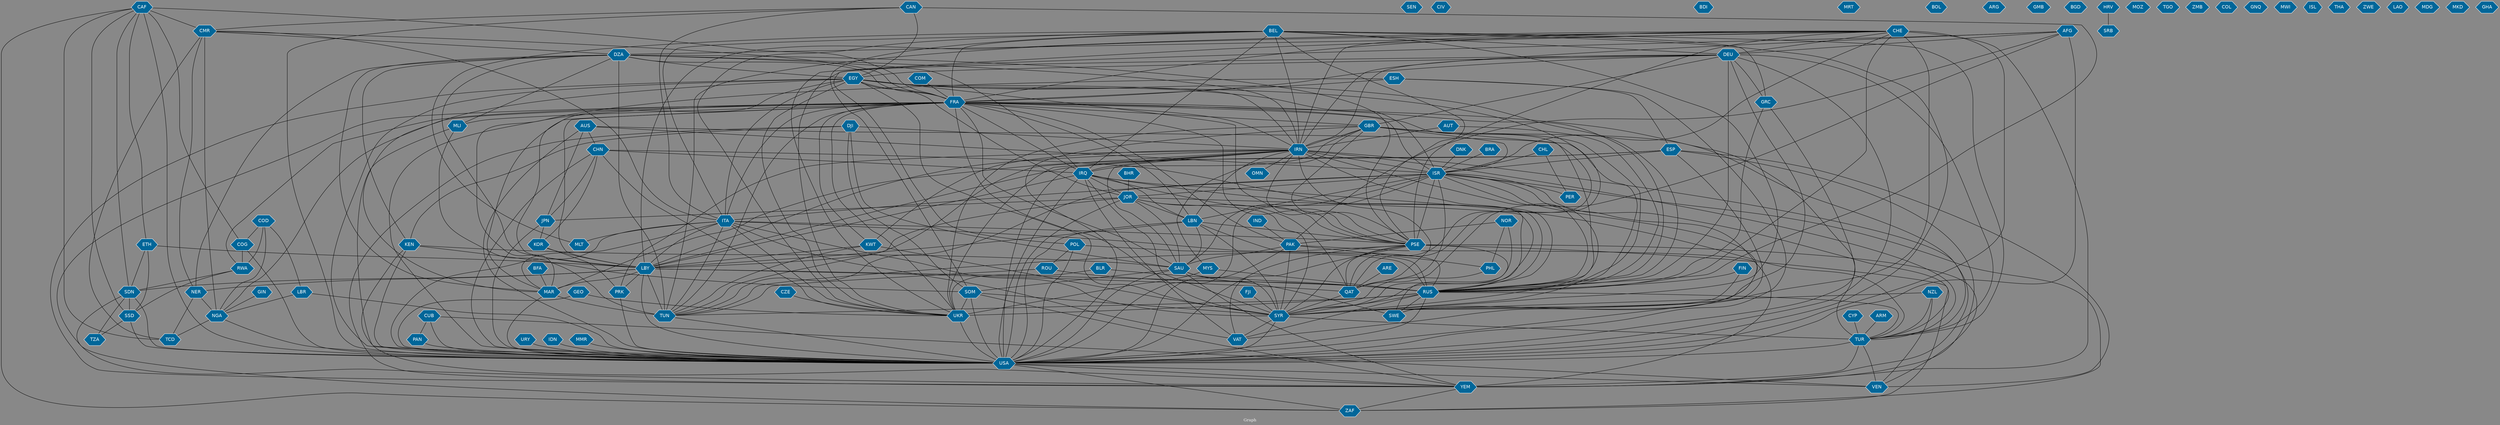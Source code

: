 // Countries together in item graph
graph {
	graph [bgcolor="#888888" fontcolor=white fontsize=12 label="Graph" outputorder=edgesfirst overlap=prism]
	node [color=white fillcolor="#006699" fontcolor=white fontname=Helvetica shape=hexagon style=filled]
	edge [arrowhead=open color=black fontcolor=white fontname=Courier fontsize=12]
		EGY [label=EGY]
		KEN [label=KEN]
		IRN [label=IRN]
		TUN [label=TUN]
		LBY [label=LBY]
		SYR [label=SYR]
		NER [label=NER]
		CHE [label=CHE]
		UKR [label=UKR]
		IRQ [label=IRQ]
		RUS [label=RUS]
		COG [label=COG]
		GBR [label=GBR]
		VAT [label=VAT]
		TUR [label=TUR]
		USA [label=USA]
		FRA [label=FRA]
		PSE [label=PSE]
		YEM [label=YEM]
		SOM [label=SOM]
		ISR [label=ISR]
		MAR [label=MAR]
		ESH [label=ESH]
		SAU [label=SAU]
		LBN [label=LBN]
		CAF [label=CAF]
		KOR [label=KOR]
		QAT [label=QAT]
		ESP [label=ESP]
		SSD [label=SSD]
		SDN [label=SDN]
		SWE [label=SWE]
		SEN [label=SEN]
		ITA [label=ITA]
		NGA [label=NGA]
		CMR [label=CMR]
		RWA [label=RWA]
		CIV [label=CIV]
		AFG [label=AFG]
		LBR [label=LBR]
		BDI [label=BDI]
		VEN [label=VEN]
		MRT [label=MRT]
		DEU [label=DEU]
		GRC [label=GRC]
		DNK [label=DNK]
		MLI [label=MLI]
		PAK [label=PAK]
		CHN [label=CHN]
		JPN [label=JPN]
		DZA [label=DZA]
		BOL [label=BOL]
		JOR [label=JOR]
		ARG [label=ARG]
		CYP [label=CYP]
		POL [label=POL]
		TCD [label=TCD]
		GIN [label=GIN]
		ARE [label=ARE]
		COM [label=COM]
		GMB [label=GMB]
		CUB [label=CUB]
		NZL [label=NZL]
		ZAF [label=ZAF]
		PRK [label=PRK]
		ETH [label=ETH]
		AUT [label=AUT]
		BFA [label=BFA]
		BEL [label=BEL]
		IND [label=IND]
		BGD [label=BGD]
		URY [label=URY]
		CAN [label=CAN]
		SRB [label=SRB]
		HRV [label=HRV]
		DJI [label=DJI]
		MOZ [label=MOZ]
		AUS [label=AUS]
		BRA [label=BRA]
		BLR [label=BLR]
		BHR [label=BHR]
		MYS [label=MYS]
		PER [label=PER]
		IDN [label=IDN]
		NOR [label=NOR]
		TZA [label=TZA]
		GEO [label=GEO]
		PHL [label=PHL]
		TGO [label=TGO]
		ZMB [label=ZMB]
		CZE [label=CZE]
		COL [label=COL]
		MMR [label=MMR]
		ROU [label=ROU]
		GNQ [label=GNQ]
		MWI [label=MWI]
		COD [label=COD]
		ISL [label=ISL]
		PAN [label=PAN]
		KWT [label=KWT]
		THA [label=THA]
		ZWE [label=ZWE]
		LAO [label=LAO]
		ARM [label=ARM]
		MLT [label=MLT]
		MDG [label=MDG]
		FJI [label=FJI]
		CHL [label=CHL]
		MKD [label=MKD]
		FIN [label=FIN]
		OMN [label=OMN]
		GHA [label=GHA]
			ETH -- LBY [weight=1]
			FRA -- IRN [weight=3]
			CAF -- FRA [weight=6]
			CHN -- IRQ [weight=1]
			CHE -- YEM [weight=5]
			ISR -- PER [weight=1]
			CHE -- USA [weight=2]
			AUS -- JPN [weight=1]
			IRN -- LBY [weight=1]
			ISR -- SAU [weight=1]
			LBY -- USA [weight=7]
			COG -- RWA [weight=3]
			BEL -- PSE [weight=2]
			FRA -- YEM [weight=1]
			USA -- YEM [weight=5]
			COM -- FRA [weight=1]
			AUS -- ISR [weight=1]
			ISR -- QAT [weight=1]
			KOR -- PRK [weight=1]
			ISR -- ITA [weight=3]
			NGA -- USA [weight=2]
			CAN -- ITA [weight=1]
			EGY -- PSE [weight=10]
			EGY -- YEM [weight=2]
			FRA -- LBY [weight=4]
			CHE -- PSE [weight=2]
			LBY -- NER [weight=3]
			DZA -- MAR [weight=1]
			FRA -- SAU [weight=1]
			BEL -- UKR [weight=1]
			DZA -- PSE [weight=2]
			LBY -- QAT [weight=1]
			LBN -- SYR [weight=10]
			CAF -- SDN [weight=1]
			IRN -- SYR [weight=8]
			PSE -- QAT [weight=1]
			KEN -- USA [weight=1]
			KEN -- SAU [weight=1]
			DZA -- EGY [weight=1]
			IRN -- RUS [weight=7]
			USA -- ZAF [weight=1]
			ARE -- QAT [weight=1]
			PAK -- PHL [weight=1]
			CZE -- UKR [weight=1]
			BEL -- SOM [weight=1]
			FRA -- SYR [weight=13]
			IRQ -- PSE [weight=1]
			SOM -- USA [weight=1]
			EGY -- IRN [weight=1]
			FRA -- RUS [weight=7]
			GBR -- RUS [weight=3]
			DNK -- ISR [weight=1]
			DEU -- GBR [weight=1]
			POL -- RUS [weight=3]
			GBR -- USA [weight=4]
			RUS -- TUN [weight=1]
			EGY -- SYR [weight=1]
			GRC -- USA [weight=1]
			DZA -- IRN [weight=3]
			SYR -- USA [weight=25]
			ISR -- JOR [weight=4]
			IRN -- PRK [weight=1]
			ITA -- LBY [weight=4]
			ISR -- SYR [weight=6]
			COG -- USA [weight=1]
			AFG -- POL [weight=1]
			IRQ -- USA [weight=22]
			FRA -- IRQ [weight=10]
			QAT -- SYR [weight=1]
			NOR -- PHL [weight=1]
			RUS -- VAT [weight=1]
			AUS -- RUS [weight=1]
			RWA -- SDN [weight=1]
			MLI -- TUN [weight=1]
			FRA -- NGA [weight=1]
			JOR -- USA [weight=3]
			ESH -- ESP [weight=2]
			JOR -- SAU [weight=1]
			FRA -- RWA [weight=2]
			CUB -- PAN [weight=2]
			CAN -- USA [weight=1]
			URY -- USA [weight=1]
			SAU -- SWE [weight=1]
			KWT -- TUN [weight=1]
			FRA -- MAR [weight=2]
			KWT -- SYR [weight=1]
			CAF -- ETH [weight=1]
			CAN -- RUS [weight=1]
			GIN -- NGA [weight=1]
			HRV -- SRB [weight=1]
			CAF -- USA [weight=1]
			ITA -- MLT [weight=1]
			ITA -- UKR [weight=3]
			TUR -- USA [weight=3]
			FRA -- MLI [weight=3]
			EGY -- MAR [weight=1]
			JOR -- RUS [weight=1]
			EGY -- FRA [weight=6]
			CAF -- SSD [weight=1]
			PSE -- VEN [weight=2]
			CHL -- PER [weight=1]
			BEL -- USA [weight=1]
			ITA -- MAR [weight=1]
			EGY -- QAT [weight=5]
			COD -- LBR [weight=1]
			AUS -- USA [weight=2]
			CAF -- ZAF [weight=1]
			EGY -- ISR [weight=5]
			ISR -- TUR [weight=2]
			SOM -- UKR [weight=1]
			POL -- ROU [weight=1]
			LBN -- RUS [weight=1]
			IRQ -- RUS [weight=1]
			NZL -- TUR [weight=1]
			BLR -- UKR [weight=9]
			DEU -- EGY [weight=1]
			CHN -- JPN [weight=8]
			IRQ -- SYR [weight=29]
			ISR -- USA [weight=8]
			DEU -- GRC [weight=2]
			LBN -- LBY [weight=8]
			KEN -- SOM [weight=3]
			MYS -- UKR [weight=1]
			DZA -- MLI [weight=9]
			POL -- USA [weight=4]
			GBR -- SYR [weight=2]
			CMR -- DZA [weight=1]
			USA -- VEN [weight=3]
			ISR -- PSE [weight=74]
			IND -- PAK [weight=1]
			EGY -- JOR [weight=1]
			CAF -- TCD [weight=6]
			LBY -- MAR [weight=1]
			AFG -- IRN [weight=1]
			BFA -- MAR [weight=1]
			SSD -- USA [weight=1]
			IRN -- TUR [weight=4]
			IRN -- SAU [weight=1]
			FRA -- LBN [weight=5]
			IRQ -- LBY [weight=1]
			NGA -- TCD [weight=5]
			MLI -- USA [weight=1]
			ESH -- FRA [weight=1]
			SDN -- USA [weight=1]
			ESP -- LBY [weight=4]
			NER -- NGA [weight=3]
			LBN -- USA [weight=1]
			IRN -- OMN [weight=1]
			JPN -- KOR [weight=1]
			FRA -- TUR [weight=2]
			EGY -- UKR [weight=1]
			DZA -- IRQ [weight=1]
			BEL -- SYR [weight=1]
			SAU -- SOM [weight=1]
			JOR -- LBY [weight=2]
			CHE -- UKR [weight=2]
			FRA -- QAT [weight=2]
			CUB -- USA [weight=12]
			ROU -- RUS [weight=1]
			FIN -- RUS [weight=1]
			PAN -- USA [weight=2]
			COD -- COG [weight=5]
			FRA -- UKR [weight=5]
			SYR -- TUR [weight=23]
			CMR -- NER [weight=2]
			CHE -- RUS [weight=2]
			EGY -- ITA [weight=1]
			SAU -- YEM [weight=5]
			CMR -- TCD [weight=2]
			LBY -- SDN [weight=1]
			MAR -- TUN [weight=3]
			CHE -- SYR [weight=17]
			ARM -- TUR [weight=1]
			ESH -- MAR [weight=14]
			IRN -- QAT [weight=1]
			IRN -- UKR [weight=1]
			BEL -- GRC [weight=2]
			LBR -- USA [weight=1]
			JOR -- SYR [weight=7]
			ETH -- SDN [weight=9]
			CAN -- CMR [weight=1]
			PRK -- USA [weight=1]
			SAU -- SYR [weight=1]
			PAK -- YEM [weight=2]
			DZA -- KEN [weight=1]
			AUT -- RUS [weight=1]
			IRN -- TUN [weight=1]
			IRN -- KWT [weight=1]
			KWT -- LBY [weight=1]
			CAF -- COG [weight=2]
			ISR -- VAT [weight=2]
			DZA -- FRA [weight=3]
			CHE -- LBY [weight=3]
			RUS -- TUR [weight=2]
			EGY -- USA [weight=5]
			TUR -- YEM [weight=2]
			ESP -- YEM [weight=1]
			KOR -- LBY [weight=2]
			BEL -- ITA [weight=1]
			CAF -- CMR [weight=1]
			ISR -- ZAF [weight=1]
			IRN -- PSE [weight=2]
			IRN -- YEM [weight=7]
			SOM -- SYR [weight=1]
			TUN -- USA [weight=5]
			ISR -- SWE [weight=1]
			SSD -- TZA [weight=1]
			FRA -- USA [weight=6]
			FRA -- KWT [weight=1]
			FRA -- GBR [weight=1]
			IRN -- IRQ [weight=9]
			DJI -- SOM [weight=1]
			SDN -- TZA [weight=1]
			ESP -- VEN [weight=1]
			CHE -- IRN [weight=9]
			IRQ -- JOR [weight=1]
			RUS -- UKR [weight=93]
			ITA -- USA [weight=1]
			PSE -- ZAF [weight=1]
			IRN -- USA [weight=24]
			FRA -- PSE [weight=14]
			JOR -- JPN [weight=1]
			DZA -- TUN [weight=7]
			ESP -- USA [weight=1]
			DJI -- YEM [weight=2]
			CHN -- KOR [weight=1]
			AFG -- QAT [weight=1]
			CHE -- DZA [weight=1]
			BEL -- MLT [weight=1]
			DEU -- UKR [weight=5]
			MAR -- USA [weight=3]
			BHR -- JOR [weight=1]
			PSE -- SYR [weight=2]
			TUR -- VEN [weight=1]
			DEU -- TUR [weight=1]
			BEL -- TUR [weight=1]
			RUS -- USA [weight=36]
			FRA -- ITA [weight=1]
			FRA -- ISR [weight=5]
			AUS -- CHN [weight=1]
			IRQ -- TUR [weight=7]
			IRQ -- VAT [weight=3]
			NER -- TCD [weight=2]
			CHE -- FRA [weight=2]
			LBY -- RUS [weight=1]
			PSE -- TUN [weight=1]
			GBR -- IRN [weight=1]
			SYR -- VAT [weight=3]
			CHE -- TUN [weight=1]
			DZA -- NER [weight=1]
			LBY -- TUN [weight=15]
			CYP -- TUR [weight=1]
			MYS -- RUS [weight=1]
			IRQ -- LBN [weight=1]
			AFG -- USA [weight=6]
			PSE -- VAT [weight=2]
			IRN -- ISR [weight=6]
			BEL -- FRA [weight=4]
			GBR -- PSE [weight=2]
			FIN -- SWE [weight=1]
			CHL -- ISR [weight=1]
			SDN -- SSD [weight=81]
			AUT -- IRN [weight=10]
			ISR -- TUN [weight=1]
			DEU -- SYR [weight=2]
			BEL -- DEU [weight=1]
			FJI -- SYR [weight=1]
			AFG -- DEU [weight=1]
			PSE -- SWE [weight=4]
			IDN -- USA [weight=1]
			JOR -- LBN [weight=1]
			DEU -- RUS [weight=7]
			JPN -- USA [weight=4]
			CHN -- USA [weight=9]
			DJI -- KEN [weight=1]
			DJI -- SAU [weight=1]
			RUS -- SYR [weight=13]
			BLR -- RUS [weight=2]
			NOR -- SYR [weight=1]
			GBR -- ISR [weight=2]
			ITA -- VAT [weight=1]
			CHE -- ISR [weight=1]
			YEM -- ZAF [weight=1]
			ISR -- LBN [weight=5]
			CHE -- DEU [weight=1]
			UKR -- USA [weight=13]
			PSE -- USA [weight=7]
			GEO -- USA [weight=1]
			GBR -- IRQ [weight=4]
			CMR -- NGA [weight=2]
			GRC -- RUS [weight=3]
			DEU -- FRA [weight=4]
			ITA -- RUS [weight=4]
			BRA -- ISR [weight=1]
			CAN -- EGY [weight=1]
			PAK -- USA [weight=2]
			CMR -- FRA [weight=1]
			ITA -- SYR [weight=3]
			LBY -- PRK [weight=2]
			NZL -- SYR [weight=1]
			PAK -- SYR [weight=1]
			COD -- NGA [weight=1]
			PHL -- SYR [weight=2]
			DZA -- LBY [weight=4]
			ETH -- SSD [weight=8]
			DEU -- IRN [weight=2]
			ESH -- USA [weight=1]
			COD -- RWA [weight=3]
			CHN -- UKR [weight=2]
			MMR -- USA [weight=1]
			KEN -- YEM [weight=1]
			GEO -- UKR [weight=1]
			RWA -- SSD [weight=1]
			EGY -- LBY [weight=9]
			SDN -- ZAF [weight=1]
			BEL -- IRN [weight=4]
			CMR -- ITA [weight=1]
			FRA -- PAK [weight=1]
			ITA -- PSE [weight=2]
			CUB -- VEN [weight=1]
			LBR -- NGA [weight=1]
			NOR -- PAK [weight=1]
			ITA -- TUN [weight=2]
			EGY -- RUS [weight=4]
			DJI -- IRN [weight=1]
			ESP -- ISR [weight=1]
			JOR -- QAT [weight=1]
			ROU -- TUN [weight=1]
			GBR -- TUR [weight=1]
			SOM -- YEM [weight=1]
			GBR -- UKR [weight=1]
			BEL -- IRQ [weight=1]
			CHN -- RUS [weight=2]
			LBN -- PSE [weight=2]
			DEU -- USA [weight=3]
			PAK -- SAU [weight=2]
			LBN -- SAU [weight=3]
			ESP -- MAR [weight=1]
			RUS -- SWE [weight=1]
			GBR -- MYS [weight=1]
			FRA -- TUN [weight=6]
			AFG -- PAK [weight=1]
			NZL -- VEN [weight=1]
			IRN -- LBN [weight=1]
			SAU -- USA [weight=4]
}